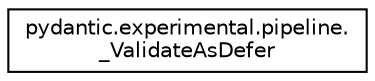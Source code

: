 digraph "Graphical Class Hierarchy"
{
 // LATEX_PDF_SIZE
  edge [fontname="Helvetica",fontsize="10",labelfontname="Helvetica",labelfontsize="10"];
  node [fontname="Helvetica",fontsize="10",shape=record];
  rankdir="LR";
  Node0 [label="pydantic.experimental.pipeline.\l_ValidateAsDefer",height=0.2,width=0.4,color="black", fillcolor="white", style="filled",URL="$classpydantic_1_1experimental_1_1pipeline_1_1__ValidateAsDefer.html",tooltip=" "];
}
